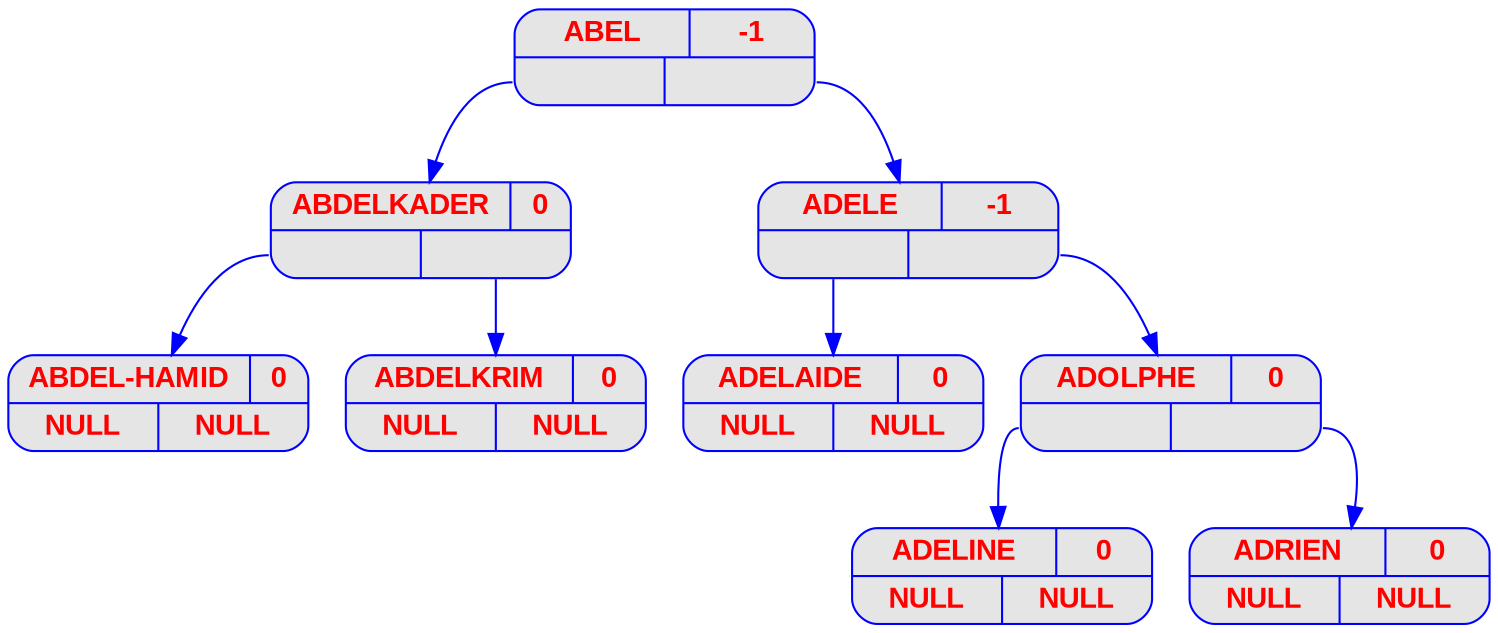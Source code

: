 digraph displayAVL {
	node [
		fontname  = "Arial bold" 
		fontsize  = "14"
		fontcolor = "red"
		style     = "rounded, filled"
		shape     = "record"
		fillcolor = "grey90"
		color     = "blue"
		width     = "2"
	]

	edge [
		color     = "blue"
	]

	"ABEL
" [label = "{{<c> ABEL
 | <b> -1} | { <g> | <d>}}"];
	"ABEL
":g -> "ABDELKADER
";
	"ABDELKADER
" [label = "{{<c> ABDELKADER
 | <b> 0} | { <g> | <d>}}"];
	"ABDELKADER
":g -> "ABDEL-HAMID
";
	"ABDEL-HAMID
" [label = "{{<c> ABDEL-HAMID
 | <b> 0} | { <g> | <d>}}"];
	"ABDEL-HAMID
" [label = "{{<c> ABDEL-HAMID
 | <b> 0} | { <g> NULL | <d> NULL}}"];
	"ABDELKADER
":d -> "ABDELKRIM
";
	"ABDELKRIM
" [label = "{{<c> ABDELKRIM
 | <b> 0} | { <g> | <d>}}"];
	"ABDELKRIM
" [label = "{{<c> ABDELKRIM
 | <b> 0} | { <g> NULL | <d> NULL}}"];
	"ABEL
":d -> "ADELE
";
	"ADELE
" [label = "{{<c> ADELE
 | <b> -1} | { <g> | <d>}}"];
	"ADELE
":g -> "ADELAIDE
";
	"ADELAIDE
" [label = "{{<c> ADELAIDE
 | <b> 0} | { <g> | <d>}}"];
	"ADELAIDE
" [label = "{{<c> ADELAIDE
 | <b> 0} | { <g> NULL | <d> NULL}}"];
	"ADELE
":d -> "ADOLPHE
";
	"ADOLPHE
" [label = "{{<c> ADOLPHE
 | <b> 0} | { <g> | <d>}}"];
	"ADOLPHE
":g -> "ADELINE
";
	"ADELINE
" [label = "{{<c> ADELINE
 | <b> 0} | { <g> | <d>}}"];
	"ADELINE
" [label = "{{<c> ADELINE
 | <b> 0} | { <g> NULL | <d> NULL}}"];
	"ADOLPHE
":d -> "ADRIEN
";
	"ADRIEN
" [label = "{{<c> ADRIEN
 | <b> 0} | { <g> | <d>}}"];
	"ADRIEN
" [label = "{{<c> ADRIEN
 | <b> 0} | { <g> NULL | <d> NULL}}"];
}
